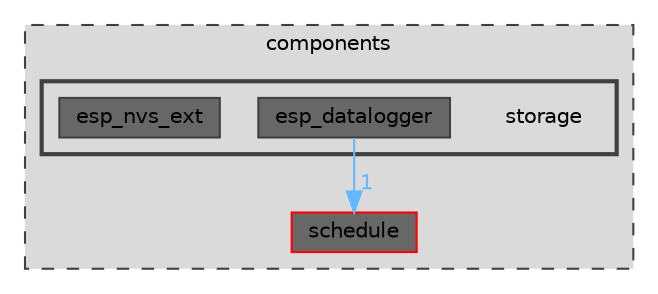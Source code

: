 digraph "components/storage"
{
 // LATEX_PDF_SIZE
  bgcolor="transparent";
  edge [fontname=Helvetica,fontsize=10,labelfontname=Helvetica,labelfontsize=10];
  node [fontname=Helvetica,fontsize=10,shape=box,height=0.2,width=0.4];
  compound=true
  subgraph clusterdir_409f97388efe006bc3438b95e9edef48 {
    graph [ bgcolor="#dadada", pencolor="grey25", label="components", fontname=Helvetica,fontsize=10 style="filled,dashed", URL="dir_409f97388efe006bc3438b95e9edef48.html",tooltip=""]
  dir_d03601c67fa54c8efdf3d11db4d3373c [label="schedule", fillcolor="#676767", color="red", style="filled", URL="dir_d03601c67fa54c8efdf3d11db4d3373c.html",tooltip=""];
  subgraph clusterdir_fb9708495fdec0253f03e873de4e2ba2 {
    graph [ bgcolor="#dadada", pencolor="grey25", label="", fontname=Helvetica,fontsize=10 style="filled,bold", URL="dir_fb9708495fdec0253f03e873de4e2ba2.html",tooltip=""]
    dir_fb9708495fdec0253f03e873de4e2ba2 [shape=plaintext, label="storage"];
  dir_f0d7ec722c15201aae35abc6a8797ee6 [label="esp_datalogger", fillcolor="#676767", color="grey25", style="filled", URL="dir_f0d7ec722c15201aae35abc6a8797ee6.html",tooltip=""];
  dir_4e167f5b80ffa36143b3af8f51a1deb5 [label="esp_nvs_ext", fillcolor="#676767", color="grey25", style="filled", URL="dir_4e167f5b80ffa36143b3af8f51a1deb5.html",tooltip=""];
  }
  }
  dir_f0d7ec722c15201aae35abc6a8797ee6->dir_d03601c67fa54c8efdf3d11db4d3373c [headlabel="1", labeldistance=1.5 headhref="dir_000011_000080.html" href="dir_000011_000080.html" color="steelblue1" fontcolor="steelblue1"];
}
